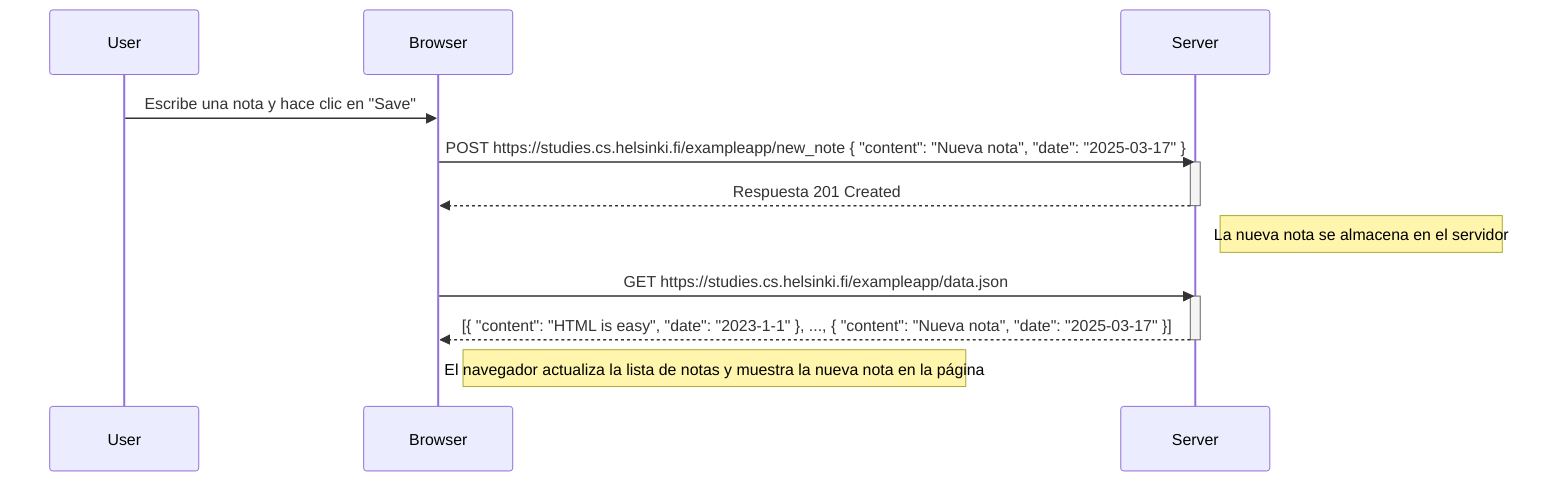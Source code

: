 sequenceDiagram
    participant User
    participant Browser
    participant Server

    User->>Browser: Escribe una nota y hace clic en "Save"
    Browser->>Server: POST https://studies.cs.helsinki.fi/exampleapp/new_note { "content": "Nueva nota", "date": "2025-03-17" }
    activate Server
    Server-->>Browser: Respuesta 201 Created
    deactivate Server

    Note right of Server: La nueva nota se almacena en el servidor

    Browser->>Server: GET https://studies.cs.helsinki.fi/exampleapp/data.json
    activate Server
    Server-->>Browser: [{ "content": "HTML is easy", "date": "2023-1-1" }, ..., { "content": "Nueva nota", "date": "2025-03-17" }]
    deactivate Server

    Note right of Browser: El navegador actualiza la lista de notas y muestra la nueva nota en la página
    %%AUTHOR: Jaissel Perez
